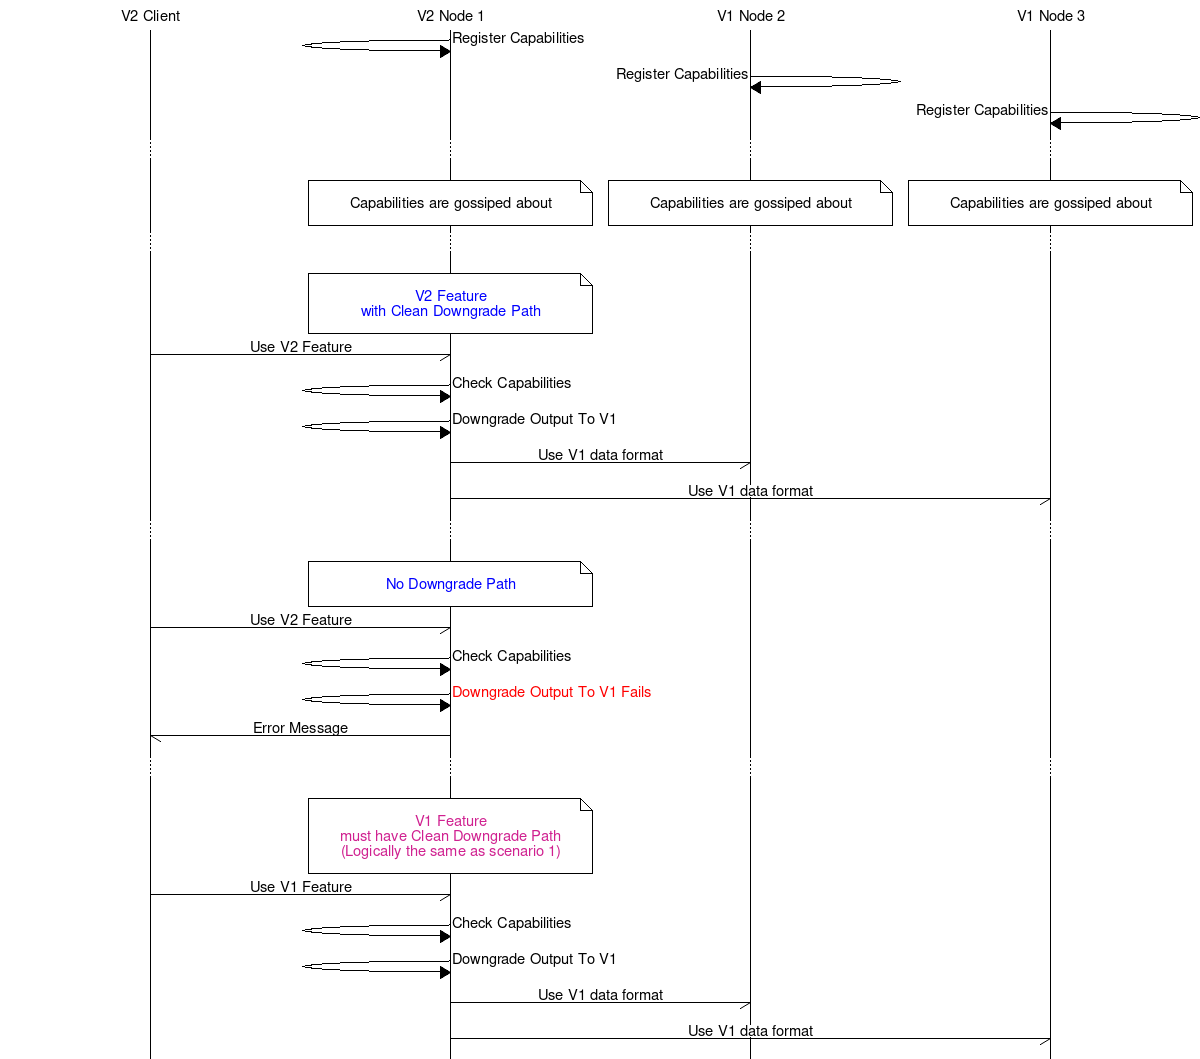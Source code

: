 // diagram for upgrade_downgrade_specs.md
//
// Upgrade/Downgrade Scenario 2 diagram
//
// This diagram is generated by mscgen
// which can be installed on ubuntu by
// sudo apt-get install mscgen
msc {
	
	// Image defaults
	width="1200", wordwraparcs="1";

	// declare objects
	// This is a cluster with 3 nodes for exposition purposes
	"V2 Client", "V2 Node 1", "V1 Node 2", "V1 Node 3";

	"V2 Node 1" =>   "V2 Node 1" [label="Register Capabilities"];

	"V1 Node 2" =>   "V1 Node 2" [label="Register Capabilities"];

	"V1 Node 3" =>   "V1 Node 3" [label="Register Capabilities"];

    ...;

    |||;

    "V2 Node 1" note "V2 Node 1" [label="\nCapabilities are gossiped about\n"],
    "V1 Node 2" note "V1 Node 2" [label="\nCapabilities are gossiped about\n"],
    "V1 Node 3" note "V1 Node 3" [label="\nCapabilities are gossiped about\n"];

	...;

    |||;

	"V2 Node 1" note "V2 Node 1" [label="\nV2 Feature\nwith Clean Downgrade Path\n", textcolor=blue];

	"V2 Client" ->   "V2 Node 1" [label="Use V2 Feature"];

	"V2 Node 1" =>   "V2 Node 1" [label="Check Capabilities"];

	"V2 Node 1" =>   "V2 Node 1" [label="Downgrade Output To V1"];

	"V2 Node 1" ->   "V1 Node 2" [label="Use V1 data format"];

	"V2 Node 1" ->   "V1 Node 3" [label="Use V1 data format"];

	...;

    |||;

	"V2 Node 1" note "V2 Node 1" [label="\nNo Downgrade Path\n", textcolor=blue];

	"V2 Client" ->   "V2 Node 1" [label="Use V2 Feature"];

	"V2 Node 1" =>   "V2 Node 1" [label="Check Capabilities"];

	"V2 Node 1" =>   "V2 Node 1" [label="Downgrade Output To V1 Fails", textcolor=red];

	"V2 Node 1" ->   "V2 Client" [label="Error Message"];

	...;

    |||;

	"V2 Node 1" note "V2 Node 1" [label="\nV1 Feature\nmust have Clean Downgrade Path\n(Logically the same as scenario 1)\n", textcolor=violet];

	"V2 Client" ->   "V2 Node 1" [label="Use V1 Feature"];

	"V2 Node 1" =>   "V2 Node 1" [label="Check Capabilities"];

	"V2 Node 1" =>   "V2 Node 1" [label="Downgrade Output To V1"];

	"V2 Node 1" ->   "V1 Node 2" [label="Use V1 data format"];

	"V2 Node 1" ->   "V1 Node 3" [label="Use V1 data format"];

}